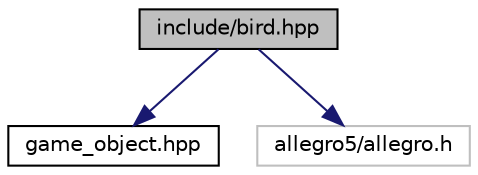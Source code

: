 digraph "include/bird.hpp"
{
 // LATEX_PDF_SIZE
  edge [fontname="Helvetica",fontsize="10",labelfontname="Helvetica",labelfontsize="10"];
  node [fontname="Helvetica",fontsize="10",shape=record];
  Node1 [label="include/bird.hpp",height=0.2,width=0.4,color="black", fillcolor="grey75", style="filled", fontcolor="black",tooltip=" "];
  Node1 -> Node2 [color="midnightblue",fontsize="10",style="solid"];
  Node2 [label="game_object.hpp",height=0.2,width=0.4,color="black", fillcolor="white", style="filled",URL="$game__object_8hpp.html",tooltip=" "];
  Node1 -> Node3 [color="midnightblue",fontsize="10",style="solid"];
  Node3 [label="allegro5/allegro.h",height=0.2,width=0.4,color="grey75", fillcolor="white", style="filled",tooltip=" "];
}

